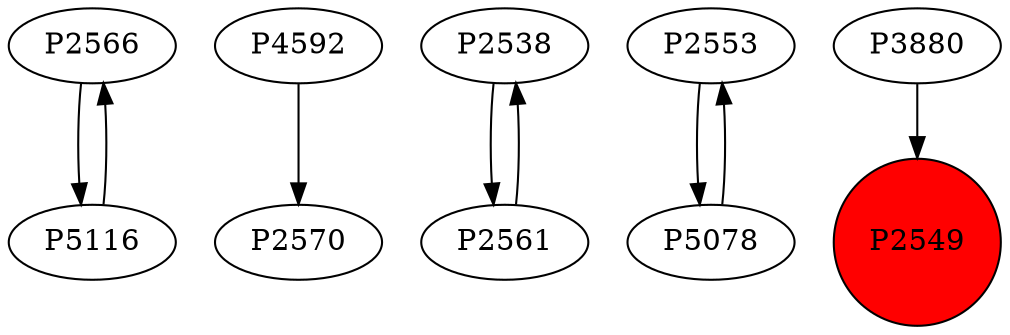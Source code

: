 digraph {
	P2566 -> P5116
	P4592 -> P2570
	P5116 -> P2566
	P2538 -> P2561
	P2553 -> P5078
	P5078 -> P2553
	P2561 -> P2538
	P3880 -> P2549
	P2549 [shape=circle]
	P2549 [style=filled]
	P2549 [fillcolor=red]
}
